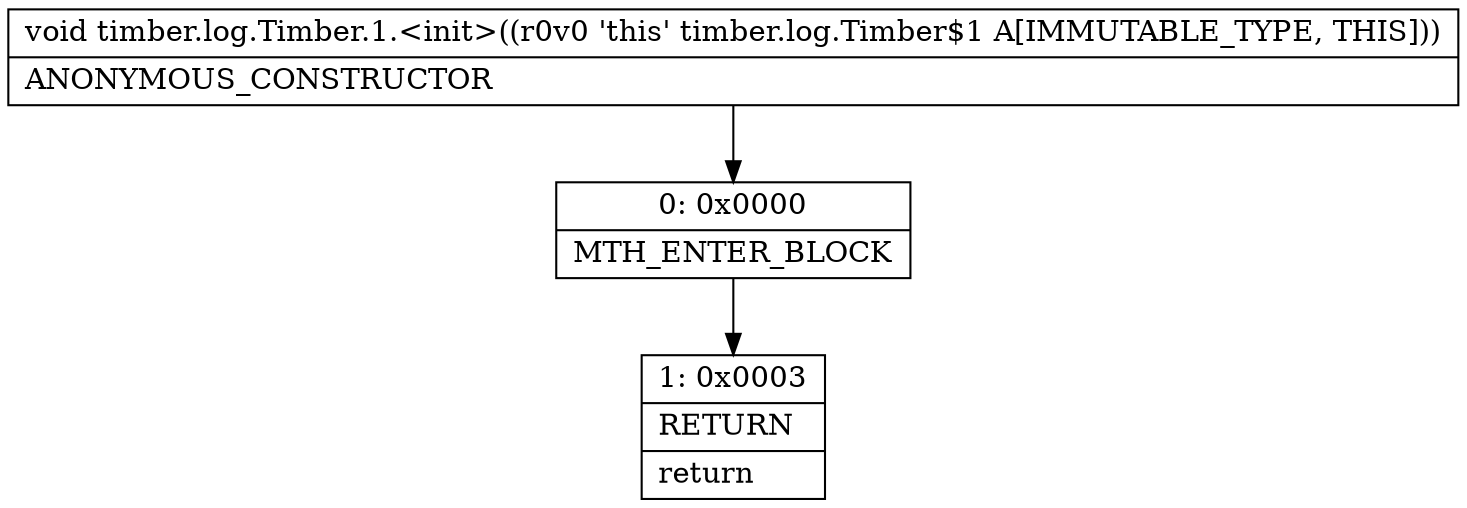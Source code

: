 digraph "CFG fortimber.log.Timber.1.\<init\>()V" {
Node_0 [shape=record,label="{0\:\ 0x0000|MTH_ENTER_BLOCK\l}"];
Node_1 [shape=record,label="{1\:\ 0x0003|RETURN\l|return\l}"];
MethodNode[shape=record,label="{void timber.log.Timber.1.\<init\>((r0v0 'this' timber.log.Timber$1 A[IMMUTABLE_TYPE, THIS]))  | ANONYMOUS_CONSTRUCTOR\l}"];
MethodNode -> Node_0;
Node_0 -> Node_1;
}

